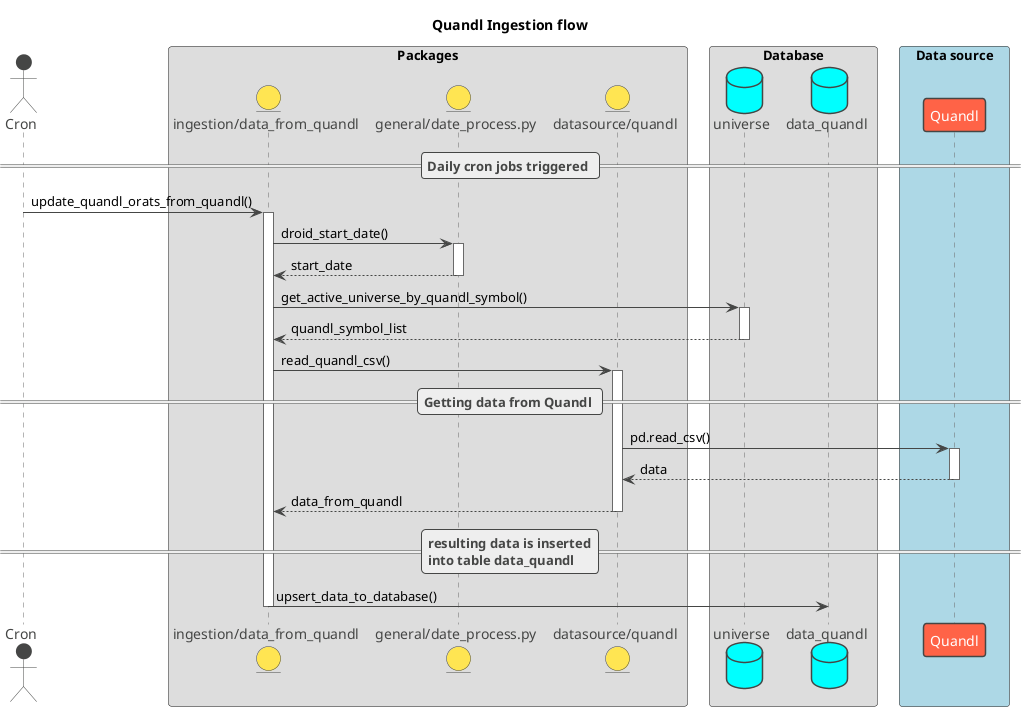 @startuml "quandl ingestion flow"

title "Quandl Ingestion flow"

!theme vibrant

skinparam shadowing false
skinparam defaultFontName Ubuntu
skinparam ParticipantPadding 20
skinparam BoxPadding 10

actor Cron
box Packages
entity "ingestion/data_from_quandl" as data
entity "general/date_process.py" as date
entity "datasource/quandl" as quandl
end box
box "Database"
database universe
database data_quandl
end box
box "Data source" #LightBlue
participant Quandl as source
end box

== Daily cron jobs triggered ==
Cron -> data ++ : update_quandl_orats_from_quandl()

data -> date ++ : droid_start_date()
date --> data -- : start_date

data -> universe ++ : get_active_universe_by_quandl_symbol()
universe --> data -- : quandl_symbol_list

data -> quandl ++ : read_quandl_csv()

== Getting data from Quandl ==
quandl -> source ++ : pd.read_csv()
source --> quandl -- : data

quandl --> data -- : data_from_quandl

== resulting data is inserted\ninto table data_quandl ==
data -> data_quandl -- : upsert_data_to_database()

@enduml
